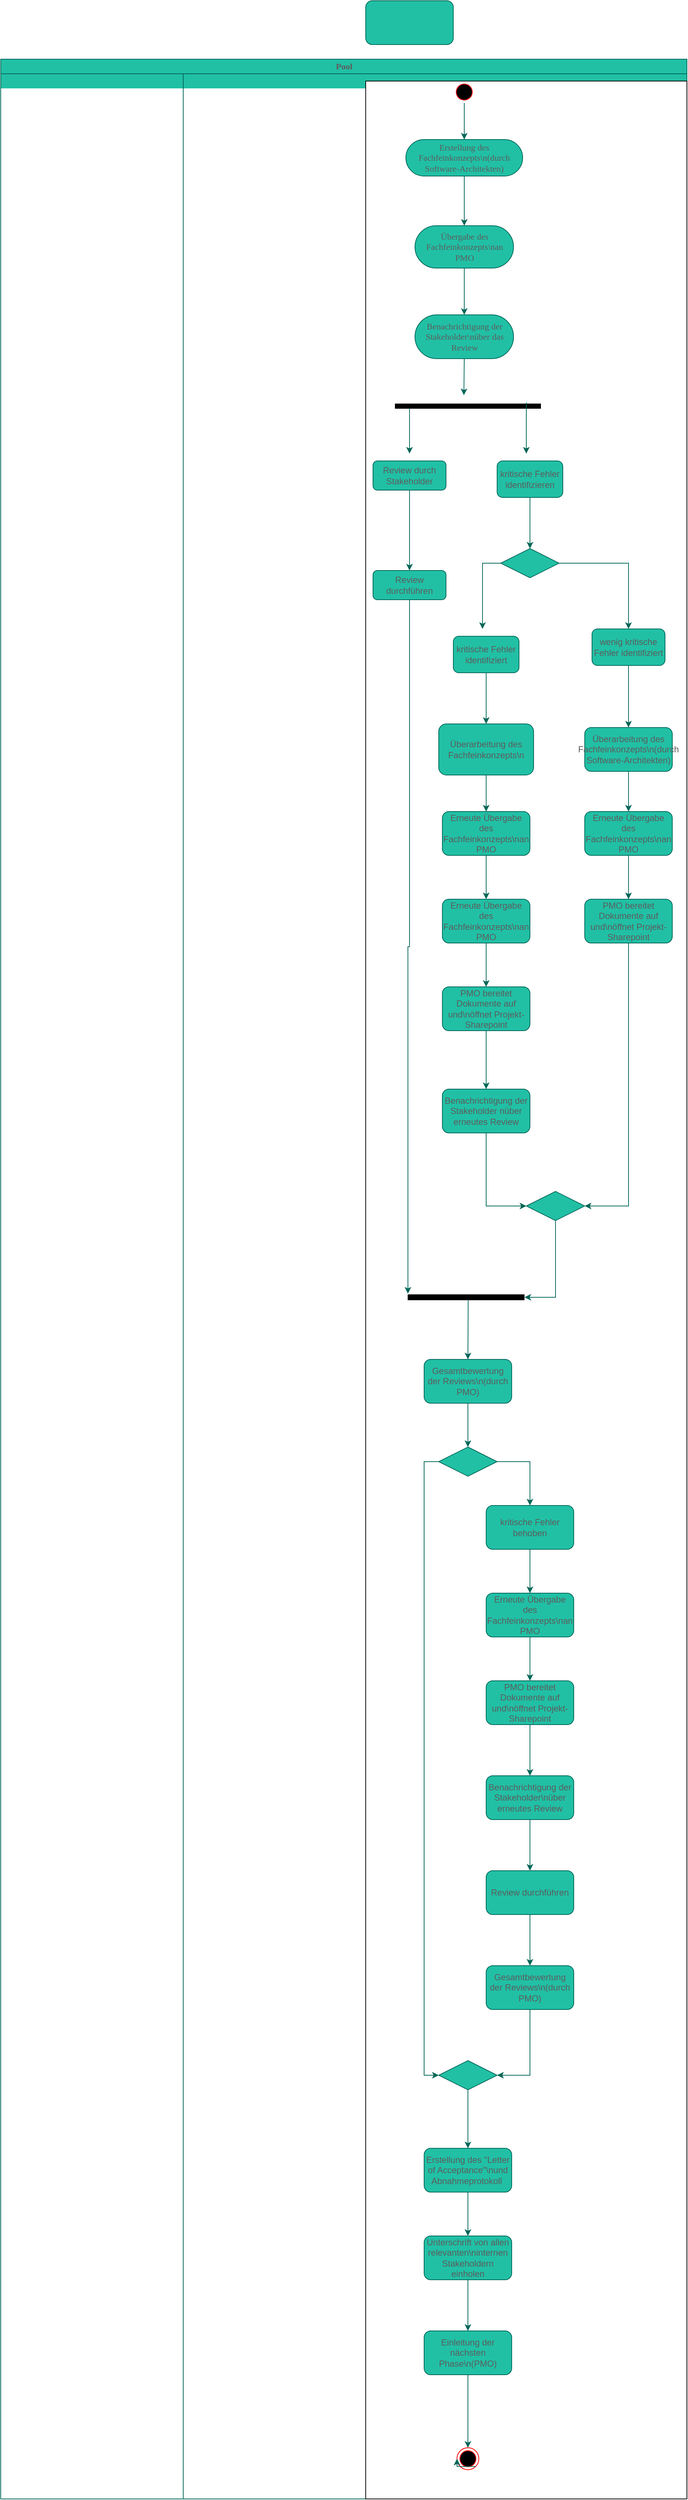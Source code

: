 <mxfile version="22.0.6" type="github">
  <diagram name="Page-1" id="0783ab3e-0a74-02c8-0abd-f7b4e66b4bec">
    <mxGraphModel dx="1122" dy="1861" grid="1" gridSize="10" guides="1" tooltips="1" connect="1" arrows="1" fold="1" page="1" pageScale="1" pageWidth="850" pageHeight="1100" background="none" math="0" shadow="0">
      <root>
        <mxCell id="0" />
        <mxCell id="1" parent="0" />
        <mxCell id="1c1d494c118603dd-1" value="Pool" style="swimlane;html=1;childLayout=stackLayout;startSize=20;rounded=0;shadow=0;comic=0;labelBackgroundColor=none;strokeWidth=1;fontFamily=Verdana;fontSize=12;align=center;fillColor=#21C0A5;strokeColor=#006658;fontColor=#5C5C5C;" parent="1" vertex="1">
          <mxGeometry x="40" y="20" width="940" height="3340" as="geometry" />
        </mxCell>
        <mxCell id="1c1d494c118603dd-2" value="" style="swimlane;html=1;startSize=20;swimlaneLine=0;labelBackgroundColor=none;fillColor=#21C0A5;strokeColor=#006658;fontColor=#5C5C5C;" parent="1c1d494c118603dd-1" vertex="1">
          <mxGeometry y="20" width="250" height="3320" as="geometry" />
        </mxCell>
        <mxCell id="1c1d494c118603dd-3" value="" style="swimlane;html=1;startSize=20;swimlaneLine=0;labelBackgroundColor=none;fillColor=#21C0A5;strokeColor=#006658;fontColor=#5C5C5C;" parent="1c1d494c118603dd-1" vertex="1">
          <mxGeometry x="250" y="20" width="690" height="3320" as="geometry">
            <mxRectangle x="250" y="20" width="40" height="970" as="alternateBounds" />
          </mxGeometry>
        </mxCell>
        <mxCell id="60571a20871a0731-3" value="" style="whiteSpace=wrap;html=1;rounded=0;shadow=0;comic=0;labelBackgroundColor=none;strokeWidth=1;fillColor=none;fontFamily=Verdana;fontSize=12;align=center;rotation=0;strokeColor=none;fontColor=#5C5C5C;" parent="1c1d494c118603dd-3" vertex="1">
          <mxGeometry x="50" y="140" width="147" height="10" as="geometry" />
        </mxCell>
        <mxCell id="61kF0M2mHR3nrfZJnthj-3" style="edgeStyle=orthogonalEdgeStyle;rounded=0;orthogonalLoop=1;jettySize=auto;html=1;exitX=1;exitY=0;exitDx=0;exitDy=0;strokeColor=none;fontColor=#5C5C5C;fillColor=#21C0A5;" edge="1" parent="1c1d494c118603dd-3">
          <mxGeometry relative="1" as="geometry">
            <mxPoint x="180" y="430" as="targetPoint" />
            <mxPoint x="171.5" y="440" as="sourcePoint" />
          </mxGeometry>
        </mxCell>
        <mxCell id="61kF0M2mHR3nrfZJnthj-4" style="edgeStyle=orthogonalEdgeStyle;rounded=0;orthogonalLoop=1;jettySize=auto;html=1;exitX=0;exitY=0;exitDx=0;exitDy=0;strokeColor=none;fontColor=#5C5C5C;fillColor=#21C0A5;" edge="1" parent="1c1d494c118603dd-3">
          <mxGeometry relative="1" as="geometry">
            <mxPoint x="50" y="440" as="targetPoint" />
            <mxPoint x="55.5" y="440" as="sourcePoint" />
          </mxGeometry>
        </mxCell>
        <mxCell id="1c1d494c118603dd-12" value="" style="whiteSpace=wrap;html=1;rounded=0;shadow=0;comic=0;labelBackgroundColor=none;strokeWidth=1;fillColor=none;fontFamily=Verdana;fontSize=12;align=center;rotation=0;strokeColor=none;fontColor=#5C5C5C;" parent="1c1d494c118603dd-3" vertex="1">
          <mxGeometry x="40" y="410" width="147" height="10" as="geometry" />
        </mxCell>
        <mxCell id="1c1d494c118603dd-28" style="edgeStyle=orthogonalEdgeStyle;rounded=0;html=1;entryX=0.5;entryY=0;labelBackgroundColor=none;startArrow=none;startFill=0;startSize=5;endArrow=classicThin;endFill=1;endSize=5;jettySize=auto;orthogonalLoop=1;strokeWidth=1;fontFamily=Verdana;fontSize=12;strokeColor=none;fontColor=default;" parent="1c1d494c118603dd-3" edge="1">
          <mxGeometry relative="1" as="geometry">
            <Array as="points">
              <mxPoint x="125" y="50" />
              <mxPoint x="-131" y="50" />
            </Array>
            <mxPoint x="125" y="130" as="sourcePoint" />
            <mxPoint x="-131.5" y="120" as="targetPoint" />
          </mxGeometry>
        </mxCell>
        <mxCell id="1c1d494c118603dd-4" value="" style="swimlane;html=1;startSize=20;swimlaneLine=0;labelBackgroundColor=none;" parent="1c1d494c118603dd-3" vertex="1">
          <mxGeometry x="250" y="10" width="440" height="3310" as="geometry" />
        </mxCell>
        <mxCell id="61kF0M2mHR3nrfZJnthj-93" style="edgeStyle=orthogonalEdgeStyle;rounded=0;orthogonalLoop=1;jettySize=auto;html=1;exitX=0.5;exitY=1;exitDx=0;exitDy=0;entryX=0.5;entryY=0;entryDx=0;entryDy=0;strokeColor=#006658;fontColor=#5C5C5C;fillColor=#21C0A5;" edge="1" parent="1c1d494c118603dd-4" source="60571a20871a0731-8" target="1c1d494c118603dd-5">
          <mxGeometry relative="1" as="geometry" />
        </mxCell>
        <mxCell id="60571a20871a0731-8" value="Erstellung des Fachfeinkonzepts\n(durch Software-Architekten)" style="rounded=1;whiteSpace=wrap;html=1;shadow=0;comic=0;labelBackgroundColor=none;strokeWidth=1;fontFamily=Verdana;fontSize=12;align=center;arcSize=50;fillColor=#21C0A5;strokeColor=#006658;fontColor=#5C5C5C;" parent="1c1d494c118603dd-4" vertex="1">
          <mxGeometry x="55" y="80" width="160" height="50" as="geometry" />
        </mxCell>
        <mxCell id="61kF0M2mHR3nrfZJnthj-94" style="edgeStyle=orthogonalEdgeStyle;rounded=0;orthogonalLoop=1;jettySize=auto;html=1;exitX=0.5;exitY=1;exitDx=0;exitDy=0;entryX=0.5;entryY=0;entryDx=0;entryDy=0;strokeColor=#006658;fontColor=#5C5C5C;fillColor=#21C0A5;" edge="1" parent="1c1d494c118603dd-4" source="1c1d494c118603dd-5" target="1c1d494c118603dd-8">
          <mxGeometry relative="1" as="geometry" />
        </mxCell>
        <mxCell id="1c1d494c118603dd-5" value="Übergabe des Fachfeinkonzepts\nan PMO" style="rounded=1;whiteSpace=wrap;html=1;shadow=0;comic=0;labelBackgroundColor=none;strokeWidth=1;fontFamily=Verdana;fontSize=12;align=center;arcSize=50;fillColor=#21C0A5;strokeColor=#006658;fontColor=#5C5C5C;" parent="1c1d494c118603dd-4" vertex="1">
          <mxGeometry x="67.5" y="198" width="135" height="58" as="geometry" />
        </mxCell>
        <mxCell id="61kF0M2mHR3nrfZJnthj-99" style="edgeStyle=orthogonalEdgeStyle;rounded=0;orthogonalLoop=1;jettySize=auto;html=1;exitX=0.5;exitY=1;exitDx=0;exitDy=0;strokeColor=#006658;fontColor=#5C5C5C;fillColor=#21C0A5;" edge="1" parent="1c1d494c118603dd-4" source="1c1d494c118603dd-8">
          <mxGeometry relative="1" as="geometry">
            <mxPoint x="134.471" y="430" as="targetPoint" />
          </mxGeometry>
        </mxCell>
        <mxCell id="1c1d494c118603dd-8" value="Benachrichtigung der Stakeholder\nüber das Review" style="rounded=1;whiteSpace=wrap;html=1;shadow=0;comic=0;labelBackgroundColor=none;strokeWidth=1;fontFamily=Verdana;fontSize=12;align=center;arcSize=50;fillColor=#21C0A5;strokeColor=#006658;fontColor=#5C5C5C;" parent="1c1d494c118603dd-4" vertex="1">
          <mxGeometry x="67.5" y="320" width="135" height="60" as="geometry" />
        </mxCell>
        <mxCell id="61kF0M2mHR3nrfZJnthj-12" value="" style="line;strokeWidth=7;fillColor=none;align=left;verticalAlign=middle;spacingTop=-1;spacingLeft=3;spacingRight=3;rotatable=0;labelPosition=right;points=[];portConstraint=eastwest;strokeColor=inherit;fontColor=#5C5C5C;" vertex="1" parent="1c1d494c118603dd-4">
          <mxGeometry x="40" y="440" width="200" height="10" as="geometry" />
        </mxCell>
        <mxCell id="61kF0M2mHR3nrfZJnthj-61" style="edgeStyle=orthogonalEdgeStyle;rounded=0;orthogonalLoop=1;jettySize=auto;html=1;exitX=0.5;exitY=1;exitDx=0;exitDy=0;entryX=0.5;entryY=0;entryDx=0;entryDy=0;strokeColor=#006658;fontColor=#5C5C5C;fillColor=#21C0A5;" edge="1" parent="1c1d494c118603dd-4" source="61kF0M2mHR3nrfZJnthj-17" target="61kF0M2mHR3nrfZJnthj-60">
          <mxGeometry relative="1" as="geometry" />
        </mxCell>
        <mxCell id="61kF0M2mHR3nrfZJnthj-17" value="Review durch Stakeholder" style="rounded=1;whiteSpace=wrap;html=1;strokeColor=#006658;fontColor=#5C5C5C;fillColor=#21C0A5;" vertex="1" parent="1c1d494c118603dd-4">
          <mxGeometry x="10" y="520" width="100" height="40" as="geometry" />
        </mxCell>
        <mxCell id="61kF0M2mHR3nrfZJnthj-21" style="edgeStyle=orthogonalEdgeStyle;rounded=0;orthogonalLoop=1;jettySize=auto;html=1;exitX=0.5;exitY=1;exitDx=0;exitDy=0;strokeColor=#006658;fontColor=#5C5C5C;fillColor=#21C0A5;" edge="1" parent="1c1d494c118603dd-4" source="61kF0M2mHR3nrfZJnthj-18">
          <mxGeometry relative="1" as="geometry">
            <mxPoint x="225" y="640" as="targetPoint" />
          </mxGeometry>
        </mxCell>
        <mxCell id="61kF0M2mHR3nrfZJnthj-18" value="kritische Fehler identifizieren" style="rounded=1;whiteSpace=wrap;html=1;strokeColor=#006658;fontColor=#5C5C5C;fillColor=#21C0A5;" vertex="1" parent="1c1d494c118603dd-4">
          <mxGeometry x="180" y="520" width="90" height="50" as="geometry" />
        </mxCell>
        <mxCell id="61kF0M2mHR3nrfZJnthj-40" style="edgeStyle=orthogonalEdgeStyle;rounded=0;orthogonalLoop=1;jettySize=auto;html=1;exitX=1;exitY=0.5;exitDx=0;exitDy=0;entryX=0.5;entryY=0;entryDx=0;entryDy=0;strokeColor=#006658;fontColor=#5C5C5C;fillColor=#21C0A5;" edge="1" parent="1c1d494c118603dd-4" source="61kF0M2mHR3nrfZJnthj-22" target="61kF0M2mHR3nrfZJnthj-26">
          <mxGeometry relative="1" as="geometry" />
        </mxCell>
        <mxCell id="61kF0M2mHR3nrfZJnthj-22" value="" style="rhombus;whiteSpace=wrap;html=1;strokeColor=#006658;fontColor=#5C5C5C;fillColor=#21C0A5;" vertex="1" parent="1c1d494c118603dd-4">
          <mxGeometry x="185" y="640" width="80" height="40" as="geometry" />
        </mxCell>
        <mxCell id="61kF0M2mHR3nrfZJnthj-28" style="edgeStyle=orthogonalEdgeStyle;rounded=0;orthogonalLoop=1;jettySize=auto;html=1;exitX=0.5;exitY=1;exitDx=0;exitDy=0;entryX=0.5;entryY=0;entryDx=0;entryDy=0;strokeColor=#006658;fontColor=#5C5C5C;fillColor=#21C0A5;" edge="1" parent="1c1d494c118603dd-4" source="61kF0M2mHR3nrfZJnthj-25" target="61kF0M2mHR3nrfZJnthj-27">
          <mxGeometry relative="1" as="geometry" />
        </mxCell>
        <mxCell id="61kF0M2mHR3nrfZJnthj-25" value="kritische Fehler identifiziert" style="rounded=1;whiteSpace=wrap;html=1;strokeColor=#006658;fontColor=#5C5C5C;fillColor=#21C0A5;" vertex="1" parent="1c1d494c118603dd-4">
          <mxGeometry x="120" y="760" width="90" height="50" as="geometry" />
        </mxCell>
        <mxCell id="61kF0M2mHR3nrfZJnthj-43" style="edgeStyle=orthogonalEdgeStyle;rounded=0;orthogonalLoop=1;jettySize=auto;html=1;exitX=0.5;exitY=1;exitDx=0;exitDy=0;entryX=0.5;entryY=0;entryDx=0;entryDy=0;strokeColor=#006658;fontColor=#5C5C5C;fillColor=#21C0A5;" edge="1" parent="1c1d494c118603dd-4" source="61kF0M2mHR3nrfZJnthj-26" target="61kF0M2mHR3nrfZJnthj-41">
          <mxGeometry relative="1" as="geometry" />
        </mxCell>
        <mxCell id="61kF0M2mHR3nrfZJnthj-26" value="wenig kritische Fehler identifiziert" style="rounded=1;whiteSpace=wrap;html=1;strokeColor=#006658;fontColor=#5C5C5C;fillColor=#21C0A5;" vertex="1" parent="1c1d494c118603dd-4">
          <mxGeometry x="310" y="750" width="100" height="50" as="geometry" />
        </mxCell>
        <mxCell id="61kF0M2mHR3nrfZJnthj-33" style="edgeStyle=orthogonalEdgeStyle;rounded=0;orthogonalLoop=1;jettySize=auto;html=1;exitX=0.5;exitY=1;exitDx=0;exitDy=0;strokeColor=#006658;fontColor=#5C5C5C;fillColor=#21C0A5;" edge="1" parent="1c1d494c118603dd-4" source="61kF0M2mHR3nrfZJnthj-27" target="61kF0M2mHR3nrfZJnthj-30">
          <mxGeometry relative="1" as="geometry" />
        </mxCell>
        <mxCell id="61kF0M2mHR3nrfZJnthj-27" value="Überarbeitung des Fachfeinkonzepts\n" style="rounded=1;whiteSpace=wrap;html=1;strokeColor=#006658;fontColor=#5C5C5C;fillColor=#21C0A5;" vertex="1" parent="1c1d494c118603dd-4">
          <mxGeometry x="100" y="880" width="130" height="70" as="geometry" />
        </mxCell>
        <mxCell id="61kF0M2mHR3nrfZJnthj-35" style="edgeStyle=orthogonalEdgeStyle;rounded=0;orthogonalLoop=1;jettySize=auto;html=1;exitX=0.5;exitY=1;exitDx=0;exitDy=0;entryX=0.5;entryY=0;entryDx=0;entryDy=0;strokeColor=#006658;fontColor=#5C5C5C;fillColor=#21C0A5;" edge="1" parent="1c1d494c118603dd-4" source="61kF0M2mHR3nrfZJnthj-30" target="61kF0M2mHR3nrfZJnthj-34">
          <mxGeometry relative="1" as="geometry" />
        </mxCell>
        <mxCell id="61kF0M2mHR3nrfZJnthj-30" value="Erneute Übergabe des Fachfeinkonzepts\nan PMO" style="rounded=1;whiteSpace=wrap;html=1;strokeColor=#006658;fontColor=#5C5C5C;fillColor=#21C0A5;" vertex="1" parent="1c1d494c118603dd-4">
          <mxGeometry x="105" y="1000" width="120" height="60" as="geometry" />
        </mxCell>
        <mxCell id="61kF0M2mHR3nrfZJnthj-31" style="edgeStyle=orthogonalEdgeStyle;rounded=0;orthogonalLoop=1;jettySize=auto;html=1;exitX=0.5;exitY=1;exitDx=0;exitDy=0;strokeColor=#006658;fontColor=#5C5C5C;fillColor=#21C0A5;" edge="1" parent="1c1d494c118603dd-4" source="61kF0M2mHR3nrfZJnthj-27" target="61kF0M2mHR3nrfZJnthj-27">
          <mxGeometry relative="1" as="geometry" />
        </mxCell>
        <mxCell id="61kF0M2mHR3nrfZJnthj-37" style="edgeStyle=orthogonalEdgeStyle;rounded=0;orthogonalLoop=1;jettySize=auto;html=1;exitX=0.5;exitY=1;exitDx=0;exitDy=0;strokeColor=#006658;fontColor=#5C5C5C;fillColor=#21C0A5;" edge="1" parent="1c1d494c118603dd-4" source="61kF0M2mHR3nrfZJnthj-34" target="61kF0M2mHR3nrfZJnthj-36">
          <mxGeometry relative="1" as="geometry" />
        </mxCell>
        <mxCell id="61kF0M2mHR3nrfZJnthj-34" value="Erneute Übergabe des Fachfeinkonzepts\nan PMO" style="rounded=1;whiteSpace=wrap;html=1;strokeColor=#006658;fontColor=#5C5C5C;fillColor=#21C0A5;" vertex="1" parent="1c1d494c118603dd-4">
          <mxGeometry x="105" y="1120" width="120" height="60" as="geometry" />
        </mxCell>
        <mxCell id="61kF0M2mHR3nrfZJnthj-39" style="edgeStyle=orthogonalEdgeStyle;rounded=0;orthogonalLoop=1;jettySize=auto;html=1;exitX=0.5;exitY=1;exitDx=0;exitDy=0;entryX=0.5;entryY=0;entryDx=0;entryDy=0;strokeColor=#006658;fontColor=#5C5C5C;fillColor=#21C0A5;" edge="1" parent="1c1d494c118603dd-4" source="61kF0M2mHR3nrfZJnthj-36" target="61kF0M2mHR3nrfZJnthj-38">
          <mxGeometry relative="1" as="geometry" />
        </mxCell>
        <mxCell id="61kF0M2mHR3nrfZJnthj-36" value="PMO bereitet Dokumente auf und\nöffnet Projekt-Sharepoint" style="rounded=1;whiteSpace=wrap;html=1;strokeColor=#006658;fontColor=#5C5C5C;fillColor=#21C0A5;" vertex="1" parent="1c1d494c118603dd-4">
          <mxGeometry x="105" y="1240" width="120" height="60" as="geometry" />
        </mxCell>
        <mxCell id="61kF0M2mHR3nrfZJnthj-49" style="edgeStyle=orthogonalEdgeStyle;rounded=0;orthogonalLoop=1;jettySize=auto;html=1;exitX=0.5;exitY=1;exitDx=0;exitDy=0;entryX=0;entryY=0.5;entryDx=0;entryDy=0;strokeColor=#006658;fontColor=#5C5C5C;fillColor=#21C0A5;" edge="1" parent="1c1d494c118603dd-4" source="61kF0M2mHR3nrfZJnthj-38" target="61kF0M2mHR3nrfZJnthj-48">
          <mxGeometry relative="1" as="geometry" />
        </mxCell>
        <mxCell id="61kF0M2mHR3nrfZJnthj-38" value="Benachrichtigung der Stakeholder nüber erneutes Review" style="rounded=1;whiteSpace=wrap;html=1;strokeColor=#006658;fontColor=#5C5C5C;fillColor=#21C0A5;" vertex="1" parent="1c1d494c118603dd-4">
          <mxGeometry x="105" y="1380" width="120" height="60" as="geometry" />
        </mxCell>
        <mxCell id="61kF0M2mHR3nrfZJnthj-44" style="edgeStyle=orthogonalEdgeStyle;rounded=0;orthogonalLoop=1;jettySize=auto;html=1;exitX=0.5;exitY=1;exitDx=0;exitDy=0;entryX=0.5;entryY=0;entryDx=0;entryDy=0;strokeColor=#006658;fontColor=#5C5C5C;fillColor=#21C0A5;" edge="1" parent="1c1d494c118603dd-4" source="61kF0M2mHR3nrfZJnthj-41" target="61kF0M2mHR3nrfZJnthj-42">
          <mxGeometry relative="1" as="geometry" />
        </mxCell>
        <mxCell id="61kF0M2mHR3nrfZJnthj-41" value="Überarbeitung des Fachfeinkonzepts\n(durch Software-Architekten)" style="rounded=1;whiteSpace=wrap;html=1;strokeColor=#006658;fontColor=#5C5C5C;fillColor=#21C0A5;" vertex="1" parent="1c1d494c118603dd-4">
          <mxGeometry x="300" y="885" width="120" height="60" as="geometry" />
        </mxCell>
        <mxCell id="61kF0M2mHR3nrfZJnthj-46" style="edgeStyle=orthogonalEdgeStyle;rounded=0;orthogonalLoop=1;jettySize=auto;html=1;exitX=0.5;exitY=1;exitDx=0;exitDy=0;entryX=0.5;entryY=0;entryDx=0;entryDy=0;strokeColor=#006658;fontColor=#5C5C5C;fillColor=#21C0A5;" edge="1" parent="1c1d494c118603dd-4" source="61kF0M2mHR3nrfZJnthj-42" target="61kF0M2mHR3nrfZJnthj-45">
          <mxGeometry relative="1" as="geometry" />
        </mxCell>
        <mxCell id="61kF0M2mHR3nrfZJnthj-42" value="Erneute Übergabe des Fachfeinkonzepts\nan PMO" style="rounded=1;whiteSpace=wrap;html=1;strokeColor=#006658;fontColor=#5C5C5C;fillColor=#21C0A5;" vertex="1" parent="1c1d494c118603dd-4">
          <mxGeometry x="300" y="1000" width="120" height="60" as="geometry" />
        </mxCell>
        <mxCell id="61kF0M2mHR3nrfZJnthj-50" style="edgeStyle=orthogonalEdgeStyle;rounded=0;orthogonalLoop=1;jettySize=auto;html=1;exitX=0.5;exitY=1;exitDx=0;exitDy=0;entryX=1;entryY=0.5;entryDx=0;entryDy=0;strokeColor=#006658;fontColor=#5C5C5C;fillColor=#21C0A5;" edge="1" parent="1c1d494c118603dd-4" source="61kF0M2mHR3nrfZJnthj-45" target="61kF0M2mHR3nrfZJnthj-48">
          <mxGeometry relative="1" as="geometry" />
        </mxCell>
        <mxCell id="61kF0M2mHR3nrfZJnthj-45" value="PMO bereitet Dokumente auf und\nöffnet Projekt-Sharepoint" style="rounded=1;whiteSpace=wrap;html=1;strokeColor=#006658;fontColor=#5C5C5C;fillColor=#21C0A5;" vertex="1" parent="1c1d494c118603dd-4">
          <mxGeometry x="300" y="1120" width="120" height="60" as="geometry" />
        </mxCell>
        <mxCell id="61kF0M2mHR3nrfZJnthj-58" style="edgeStyle=orthogonalEdgeStyle;rounded=0;orthogonalLoop=1;jettySize=auto;html=1;exitX=0.5;exitY=1;exitDx=0;exitDy=0;strokeColor=#006658;fontColor=#5C5C5C;fillColor=#21C0A5;" edge="1" parent="1c1d494c118603dd-4" source="61kF0M2mHR3nrfZJnthj-48" target="61kF0M2mHR3nrfZJnthj-55">
          <mxGeometry relative="1" as="geometry" />
        </mxCell>
        <mxCell id="61kF0M2mHR3nrfZJnthj-48" value="" style="rhombus;whiteSpace=wrap;html=1;strokeColor=#006658;fontColor=#5C5C5C;fillColor=#21C0A5;" vertex="1" parent="1c1d494c118603dd-4">
          <mxGeometry x="220" y="1520" width="80" height="40" as="geometry" />
        </mxCell>
        <mxCell id="61kF0M2mHR3nrfZJnthj-55" value="" style="line;strokeWidth=8;fillColor=none;align=left;verticalAlign=middle;spacingTop=-1;spacingLeft=3;spacingRight=3;rotatable=0;labelPosition=right;points=[];portConstraint=eastwest;strokeColor=inherit;fontColor=#5C5C5C;" vertex="1" parent="1c1d494c118603dd-4">
          <mxGeometry x="57.5" y="1660" width="160" height="10" as="geometry" />
        </mxCell>
        <mxCell id="61kF0M2mHR3nrfZJnthj-60" value="Review durchführen" style="rounded=1;whiteSpace=wrap;html=1;strokeColor=#006658;fontColor=#5C5C5C;fillColor=#21C0A5;" vertex="1" parent="1c1d494c118603dd-4">
          <mxGeometry x="10" y="670" width="100" height="40" as="geometry" />
        </mxCell>
        <mxCell id="61kF0M2mHR3nrfZJnthj-62" style="edgeStyle=orthogonalEdgeStyle;rounded=0;orthogonalLoop=1;jettySize=auto;html=1;exitX=0.5;exitY=1;exitDx=0;exitDy=0;entryX=0.002;entryY=0;entryDx=0;entryDy=0;entryPerimeter=0;strokeColor=#006658;fontColor=#5C5C5C;fillColor=#21C0A5;" edge="1" parent="1c1d494c118603dd-4" source="61kF0M2mHR3nrfZJnthj-60" target="61kF0M2mHR3nrfZJnthj-55">
          <mxGeometry relative="1" as="geometry" />
        </mxCell>
        <mxCell id="61kF0M2mHR3nrfZJnthj-67" style="edgeStyle=orthogonalEdgeStyle;rounded=0;orthogonalLoop=1;jettySize=auto;html=1;exitX=0.5;exitY=1;exitDx=0;exitDy=0;entryX=0.5;entryY=0;entryDx=0;entryDy=0;strokeColor=#006658;fontColor=#5C5C5C;fillColor=#21C0A5;" edge="1" parent="1c1d494c118603dd-4" source="61kF0M2mHR3nrfZJnthj-64" target="61kF0M2mHR3nrfZJnthj-66">
          <mxGeometry relative="1" as="geometry" />
        </mxCell>
        <mxCell id="61kF0M2mHR3nrfZJnthj-64" value="Gesamtbewertung der Reviews\n(durch PMO)" style="rounded=1;whiteSpace=wrap;html=1;strokeColor=#006658;fontColor=#5C5C5C;fillColor=#21C0A5;" vertex="1" parent="1c1d494c118603dd-4">
          <mxGeometry x="80" y="1750" width="120" height="60" as="geometry" />
        </mxCell>
        <mxCell id="61kF0M2mHR3nrfZJnthj-65" value="" style="endArrow=classic;html=1;rounded=0;strokeColor=#006658;fontColor=#5C5C5C;fillColor=#21C0A5;exitX=0.518;exitY=0.782;exitDx=0;exitDy=0;exitPerimeter=0;entryX=0.5;entryY=0;entryDx=0;entryDy=0;" edge="1" parent="1c1d494c118603dd-4" source="61kF0M2mHR3nrfZJnthj-55" target="61kF0M2mHR3nrfZJnthj-64">
          <mxGeometry width="50" height="50" relative="1" as="geometry">
            <mxPoint x="40" y="1680" as="sourcePoint" />
            <mxPoint x="90" y="1630" as="targetPoint" />
          </mxGeometry>
        </mxCell>
        <mxCell id="61kF0M2mHR3nrfZJnthj-69" style="edgeStyle=orthogonalEdgeStyle;rounded=0;orthogonalLoop=1;jettySize=auto;html=1;exitX=1;exitY=0.5;exitDx=0;exitDy=0;strokeColor=#006658;fontColor=#5C5C5C;fillColor=#21C0A5;" edge="1" parent="1c1d494c118603dd-4" source="61kF0M2mHR3nrfZJnthj-66" target="61kF0M2mHR3nrfZJnthj-68">
          <mxGeometry relative="1" as="geometry" />
        </mxCell>
        <mxCell id="61kF0M2mHR3nrfZJnthj-82" style="edgeStyle=orthogonalEdgeStyle;rounded=0;orthogonalLoop=1;jettySize=auto;html=1;exitX=0;exitY=0.5;exitDx=0;exitDy=0;entryX=0;entryY=0.5;entryDx=0;entryDy=0;strokeColor=#006658;fontColor=#5C5C5C;fillColor=#21C0A5;" edge="1" parent="1c1d494c118603dd-4" source="61kF0M2mHR3nrfZJnthj-66" target="61kF0M2mHR3nrfZJnthj-80">
          <mxGeometry relative="1" as="geometry" />
        </mxCell>
        <mxCell id="61kF0M2mHR3nrfZJnthj-66" value="" style="rhombus;whiteSpace=wrap;html=1;strokeColor=#006658;fontColor=#5C5C5C;fillColor=#21C0A5;" vertex="1" parent="1c1d494c118603dd-4">
          <mxGeometry x="100" y="1870" width="80" height="40" as="geometry" />
        </mxCell>
        <mxCell id="61kF0M2mHR3nrfZJnthj-71" style="edgeStyle=orthogonalEdgeStyle;rounded=0;orthogonalLoop=1;jettySize=auto;html=1;exitX=0.5;exitY=1;exitDx=0;exitDy=0;entryX=0.5;entryY=0;entryDx=0;entryDy=0;strokeColor=#006658;fontColor=#5C5C5C;fillColor=#21C0A5;" edge="1" parent="1c1d494c118603dd-4" source="61kF0M2mHR3nrfZJnthj-68" target="61kF0M2mHR3nrfZJnthj-70">
          <mxGeometry relative="1" as="geometry" />
        </mxCell>
        <mxCell id="61kF0M2mHR3nrfZJnthj-68" value="kritische Fehler behoben" style="rounded=1;whiteSpace=wrap;html=1;strokeColor=#006658;fontColor=#5C5C5C;fillColor=#21C0A5;" vertex="1" parent="1c1d494c118603dd-4">
          <mxGeometry x="165" y="1950" width="120" height="60" as="geometry" />
        </mxCell>
        <mxCell id="61kF0M2mHR3nrfZJnthj-75" style="edgeStyle=orthogonalEdgeStyle;rounded=0;orthogonalLoop=1;jettySize=auto;html=1;exitX=0.5;exitY=1;exitDx=0;exitDy=0;entryX=0.5;entryY=0;entryDx=0;entryDy=0;strokeColor=#006658;fontColor=#5C5C5C;fillColor=#21C0A5;" edge="1" parent="1c1d494c118603dd-4" source="61kF0M2mHR3nrfZJnthj-70" target="61kF0M2mHR3nrfZJnthj-72">
          <mxGeometry relative="1" as="geometry" />
        </mxCell>
        <mxCell id="61kF0M2mHR3nrfZJnthj-70" value="Erneute Übergabe des Fachfeinkonzepts\nan PMO" style="rounded=1;whiteSpace=wrap;html=1;strokeColor=#006658;fontColor=#5C5C5C;fillColor=#21C0A5;" vertex="1" parent="1c1d494c118603dd-4">
          <mxGeometry x="165" y="2070" width="120" height="60" as="geometry" />
        </mxCell>
        <mxCell id="61kF0M2mHR3nrfZJnthj-76" style="edgeStyle=orthogonalEdgeStyle;rounded=0;orthogonalLoop=1;jettySize=auto;html=1;exitX=0.5;exitY=1;exitDx=0;exitDy=0;strokeColor=#006658;fontColor=#5C5C5C;fillColor=#21C0A5;" edge="1" parent="1c1d494c118603dd-4" source="61kF0M2mHR3nrfZJnthj-72" target="61kF0M2mHR3nrfZJnthj-73">
          <mxGeometry relative="1" as="geometry" />
        </mxCell>
        <mxCell id="61kF0M2mHR3nrfZJnthj-72" value="PMO bereitet Dokumente auf und\nöffnet Projekt-Sharepoint" style="rounded=1;whiteSpace=wrap;html=1;strokeColor=#006658;fontColor=#5C5C5C;fillColor=#21C0A5;" vertex="1" parent="1c1d494c118603dd-4">
          <mxGeometry x="165" y="2190" width="120" height="60" as="geometry" />
        </mxCell>
        <mxCell id="61kF0M2mHR3nrfZJnthj-77" style="edgeStyle=orthogonalEdgeStyle;rounded=0;orthogonalLoop=1;jettySize=auto;html=1;exitX=0.5;exitY=1;exitDx=0;exitDy=0;entryX=0.5;entryY=0;entryDx=0;entryDy=0;strokeColor=#006658;fontColor=#5C5C5C;fillColor=#21C0A5;" edge="1" parent="1c1d494c118603dd-4" source="61kF0M2mHR3nrfZJnthj-73" target="61kF0M2mHR3nrfZJnthj-74">
          <mxGeometry relative="1" as="geometry" />
        </mxCell>
        <mxCell id="61kF0M2mHR3nrfZJnthj-73" value="Benachrichtigung der Stakeholder\nüber erneutes Review" style="rounded=1;whiteSpace=wrap;html=1;strokeColor=#006658;fontColor=#5C5C5C;fillColor=#21C0A5;" vertex="1" parent="1c1d494c118603dd-4">
          <mxGeometry x="165" y="2320" width="120" height="60" as="geometry" />
        </mxCell>
        <mxCell id="61kF0M2mHR3nrfZJnthj-79" style="edgeStyle=orthogonalEdgeStyle;rounded=0;orthogonalLoop=1;jettySize=auto;html=1;exitX=0.5;exitY=1;exitDx=0;exitDy=0;entryX=0.5;entryY=0;entryDx=0;entryDy=0;strokeColor=#006658;fontColor=#5C5C5C;fillColor=#21C0A5;" edge="1" parent="1c1d494c118603dd-4" source="61kF0M2mHR3nrfZJnthj-74" target="61kF0M2mHR3nrfZJnthj-78">
          <mxGeometry relative="1" as="geometry" />
        </mxCell>
        <mxCell id="61kF0M2mHR3nrfZJnthj-74" value="Review durchführen" style="rounded=1;whiteSpace=wrap;html=1;strokeColor=#006658;fontColor=#5C5C5C;fillColor=#21C0A5;" vertex="1" parent="1c1d494c118603dd-4">
          <mxGeometry x="165" y="2450" width="120" height="60" as="geometry" />
        </mxCell>
        <mxCell id="61kF0M2mHR3nrfZJnthj-81" style="edgeStyle=orthogonalEdgeStyle;rounded=0;orthogonalLoop=1;jettySize=auto;html=1;exitX=0.5;exitY=1;exitDx=0;exitDy=0;entryX=1;entryY=0.5;entryDx=0;entryDy=0;strokeColor=#006658;fontColor=#5C5C5C;fillColor=#21C0A5;" edge="1" parent="1c1d494c118603dd-4" source="61kF0M2mHR3nrfZJnthj-78" target="61kF0M2mHR3nrfZJnthj-80">
          <mxGeometry relative="1" as="geometry" />
        </mxCell>
        <mxCell id="61kF0M2mHR3nrfZJnthj-78" value="Gesamtbewertung der Reviews\n(durch PMO)" style="rounded=1;whiteSpace=wrap;html=1;strokeColor=#006658;fontColor=#5C5C5C;fillColor=#21C0A5;" vertex="1" parent="1c1d494c118603dd-4">
          <mxGeometry x="165" y="2580" width="120" height="60" as="geometry" />
        </mxCell>
        <mxCell id="61kF0M2mHR3nrfZJnthj-84" style="edgeStyle=orthogonalEdgeStyle;rounded=0;orthogonalLoop=1;jettySize=auto;html=1;exitX=0.5;exitY=1;exitDx=0;exitDy=0;strokeColor=#006658;fontColor=#5C5C5C;fillColor=#21C0A5;" edge="1" parent="1c1d494c118603dd-4" source="61kF0M2mHR3nrfZJnthj-80" target="61kF0M2mHR3nrfZJnthj-83">
          <mxGeometry relative="1" as="geometry" />
        </mxCell>
        <mxCell id="61kF0M2mHR3nrfZJnthj-80" value="" style="rhombus;whiteSpace=wrap;html=1;strokeColor=#006658;fontColor=#5C5C5C;fillColor=#21C0A5;" vertex="1" parent="1c1d494c118603dd-4">
          <mxGeometry x="100" y="2710" width="80" height="40" as="geometry" />
        </mxCell>
        <mxCell id="61kF0M2mHR3nrfZJnthj-86" style="edgeStyle=orthogonalEdgeStyle;rounded=0;orthogonalLoop=1;jettySize=auto;html=1;exitX=0.5;exitY=1;exitDx=0;exitDy=0;strokeColor=#006658;fontColor=#5C5C5C;fillColor=#21C0A5;" edge="1" parent="1c1d494c118603dd-4" source="61kF0M2mHR3nrfZJnthj-83" target="61kF0M2mHR3nrfZJnthj-85">
          <mxGeometry relative="1" as="geometry" />
        </mxCell>
        <mxCell id="61kF0M2mHR3nrfZJnthj-83" value="Erstellung des &quot;Letter of Acceptance&quot;\nund Abnahmeprotokoll&amp;nbsp;&lt;br&gt;" style="rounded=1;whiteSpace=wrap;html=1;strokeColor=#006658;fontColor=#5C5C5C;fillColor=#21C0A5;" vertex="1" parent="1c1d494c118603dd-4">
          <mxGeometry x="80" y="2830" width="120" height="60" as="geometry" />
        </mxCell>
        <mxCell id="61kF0M2mHR3nrfZJnthj-88" style="edgeStyle=orthogonalEdgeStyle;rounded=0;orthogonalLoop=1;jettySize=auto;html=1;exitX=0.5;exitY=1;exitDx=0;exitDy=0;entryX=0.5;entryY=0;entryDx=0;entryDy=0;strokeColor=#006658;fontColor=#5C5C5C;fillColor=#21C0A5;" edge="1" parent="1c1d494c118603dd-4" source="61kF0M2mHR3nrfZJnthj-85" target="61kF0M2mHR3nrfZJnthj-87">
          <mxGeometry relative="1" as="geometry" />
        </mxCell>
        <mxCell id="61kF0M2mHR3nrfZJnthj-85" value="Unterschrift von allen relevanten\ninternen Stakeholdern einholen" style="rounded=1;whiteSpace=wrap;html=1;strokeColor=#006658;fontColor=#5C5C5C;fillColor=#21C0A5;" vertex="1" parent="1c1d494c118603dd-4">
          <mxGeometry x="80" y="2950" width="120" height="60" as="geometry" />
        </mxCell>
        <mxCell id="61kF0M2mHR3nrfZJnthj-92" style="edgeStyle=orthogonalEdgeStyle;rounded=0;orthogonalLoop=1;jettySize=auto;html=1;exitX=0.5;exitY=1;exitDx=0;exitDy=0;entryX=0.5;entryY=0;entryDx=0;entryDy=0;strokeColor=#006658;fontColor=#5C5C5C;fillColor=#21C0A5;" edge="1" parent="1c1d494c118603dd-4" source="61kF0M2mHR3nrfZJnthj-87" target="61kF0M2mHR3nrfZJnthj-89">
          <mxGeometry relative="1" as="geometry" />
        </mxCell>
        <mxCell id="61kF0M2mHR3nrfZJnthj-87" value="Einleitung der nächsten Phase\n(PMO)" style="rounded=1;whiteSpace=wrap;html=1;strokeColor=#006658;fontColor=#5C5C5C;fillColor=#21C0A5;" vertex="1" parent="1c1d494c118603dd-4">
          <mxGeometry x="80" y="3080" width="120" height="60" as="geometry" />
        </mxCell>
        <mxCell id="61kF0M2mHR3nrfZJnthj-89" value="" style="ellipse;html=1;shape=endState;fillColor=#000000;strokeColor=#ff0000;fontColor=#5C5C5C;" vertex="1" parent="1c1d494c118603dd-4">
          <mxGeometry x="125" y="3240" width="30" height="30" as="geometry" />
        </mxCell>
        <mxCell id="61kF0M2mHR3nrfZJnthj-91" style="edgeStyle=orthogonalEdgeStyle;rounded=0;orthogonalLoop=1;jettySize=auto;html=1;exitX=1;exitY=1;exitDx=0;exitDy=0;entryX=0;entryY=0.5;entryDx=0;entryDy=0;strokeColor=#006658;fontColor=#5C5C5C;fillColor=#21C0A5;" edge="1" parent="1c1d494c118603dd-4" source="61kF0M2mHR3nrfZJnthj-89" target="61kF0M2mHR3nrfZJnthj-89">
          <mxGeometry relative="1" as="geometry" />
        </mxCell>
        <mxCell id="61kF0M2mHR3nrfZJnthj-98" style="edgeStyle=orthogonalEdgeStyle;rounded=0;orthogonalLoop=1;jettySize=auto;html=1;exitX=0.5;exitY=1;exitDx=0;exitDy=0;entryX=0.5;entryY=0;entryDx=0;entryDy=0;strokeColor=#006658;fontColor=#5C5C5C;fillColor=#21C0A5;" edge="1" parent="1c1d494c118603dd-4" source="61kF0M2mHR3nrfZJnthj-96" target="60571a20871a0731-8">
          <mxGeometry relative="1" as="geometry" />
        </mxCell>
        <mxCell id="61kF0M2mHR3nrfZJnthj-96" value="" style="ellipse;html=1;shape=startState;fillColor=#000000;strokeColor=#ff0000;fontColor=#5C5C5C;" vertex="1" parent="1c1d494c118603dd-4">
          <mxGeometry x="120" width="30" height="30" as="geometry" />
        </mxCell>
        <mxCell id="1c1d494c118603dd-29" style="edgeStyle=orthogonalEdgeStyle;rounded=0;html=1;exitX=0.75;exitY=1;labelBackgroundColor=none;startArrow=none;startFill=0;startSize=5;endArrow=classicThin;endFill=1;endSize=5;jettySize=auto;orthogonalLoop=1;strokeWidth=1;fontFamily=Verdana;fontSize=12;strokeColor=none;fontColor=default;" parent="1c1d494c118603dd-3" source="60571a20871a0731-3" target="1c1d494c118603dd-5" edge="1">
          <mxGeometry relative="1" as="geometry">
            <Array as="points">
              <mxPoint x="160" y="145" />
              <mxPoint x="380" y="145" />
            </Array>
          </mxGeometry>
        </mxCell>
        <mxCell id="61kF0M2mHR3nrfZJnthj-15" value="" style="endArrow=classic;html=1;rounded=0;strokeColor=#006658;fontColor=#5C5C5C;fillColor=#21C0A5;exitX=0.1;exitY=0.8;exitDx=0;exitDy=0;exitPerimeter=0;" edge="1" parent="1" source="61kF0M2mHR3nrfZJnthj-12">
          <mxGeometry width="50" height="50" relative="1" as="geometry">
            <mxPoint x="470" y="500" as="sourcePoint" />
            <mxPoint x="600" y="560" as="targetPoint" />
          </mxGeometry>
        </mxCell>
        <mxCell id="61kF0M2mHR3nrfZJnthj-16" value="" style="endArrow=classic;html=1;rounded=0;strokeColor=#006658;fontColor=#5C5C5C;fillColor=#21C0A5;" edge="1" parent="1">
          <mxGeometry width="50" height="50" relative="1" as="geometry">
            <mxPoint x="760" y="490" as="sourcePoint" />
            <mxPoint x="760" y="560" as="targetPoint" />
          </mxGeometry>
        </mxCell>
        <mxCell id="61kF0M2mHR3nrfZJnthj-23" value="" style="endArrow=classic;html=1;rounded=0;strokeColor=#006658;fontColor=#5C5C5C;fillColor=#21C0A5;exitX=0;exitY=0.5;exitDx=0;exitDy=0;" edge="1" parent="1" source="61kF0M2mHR3nrfZJnthj-22">
          <mxGeometry width="50" height="50" relative="1" as="geometry">
            <mxPoint x="470" y="560" as="sourcePoint" />
            <mxPoint x="700" y="800" as="targetPoint" />
            <Array as="points">
              <mxPoint x="700" y="710" />
            </Array>
          </mxGeometry>
        </mxCell>
        <mxCell id="61kF0M2mHR3nrfZJnthj-59" value="" style="rounded=1;whiteSpace=wrap;html=1;strokeColor=#006658;fontColor=#5C5C5C;fillColor=#21C0A5;" vertex="1" parent="1">
          <mxGeometry x="540" y="-60" width="120" height="60" as="geometry" />
        </mxCell>
      </root>
    </mxGraphModel>
  </diagram>
</mxfile>
